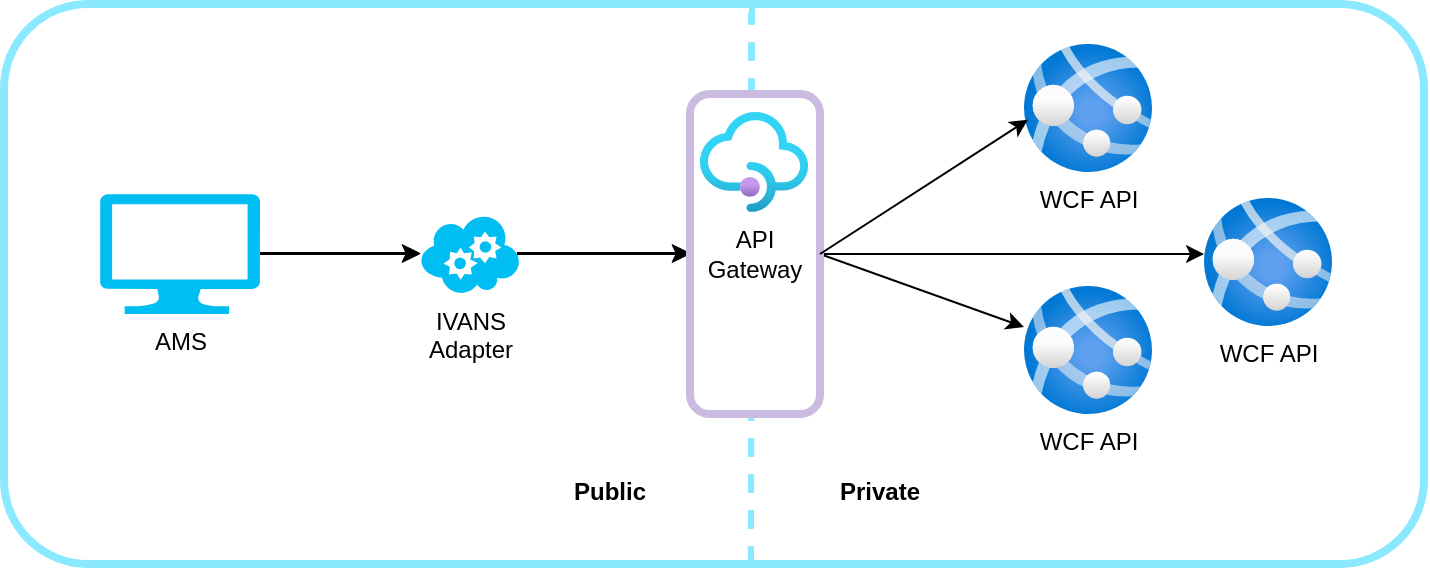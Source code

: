 <mxfile version="15.6.8" type="github">
  <diagram id="LkRK95agc2F9LykkVS8R" name="Page-1">
    <mxGraphModel dx="1106" dy="744" grid="1" gridSize="10" guides="1" tooltips="1" connect="1" arrows="1" fold="1" page="1" pageScale="1" pageWidth="850" pageHeight="1100" math="0" shadow="0">
      <root>
        <mxCell id="0" />
        <mxCell id="1" parent="0" />
        <mxCell id="IcFeiNLTWP4GP0-CxZ-s-37" value="" style="group" vertex="1" connectable="0" parent="1">
          <mxGeometry x="70" y="40" width="710" height="280" as="geometry" />
        </mxCell>
        <mxCell id="IcFeiNLTWP4GP0-CxZ-s-7" value="" style="rounded=1;whiteSpace=wrap;html=1;strokeColor=#8AE8FF;strokeWidth=4;" vertex="1" parent="IcFeiNLTWP4GP0-CxZ-s-37">
          <mxGeometry width="710" height="280" as="geometry" />
        </mxCell>
        <mxCell id="IcFeiNLTWP4GP0-CxZ-s-6" value="AMS" style="verticalLabelPosition=bottom;html=1;verticalAlign=top;align=center;strokeColor=none;fillColor=#00BEF2;shape=mxgraph.azure.computer;pointerEvents=1;" vertex="1" parent="IcFeiNLTWP4GP0-CxZ-s-37">
          <mxGeometry x="48" y="95" width="80" height="60" as="geometry" />
        </mxCell>
        <mxCell id="IcFeiNLTWP4GP0-CxZ-s-1" value="" style="aspect=fixed;html=1;points=[];align=center;image;fontSize=12;image=img/lib/azure2/app_services/API_Management_Services.svg;" vertex="1" parent="IcFeiNLTWP4GP0-CxZ-s-37">
          <mxGeometry x="349" y="95" width="54.17" height="50" as="geometry" />
        </mxCell>
        <mxCell id="IcFeiNLTWP4GP0-CxZ-s-3" value="IVANS&lt;br&gt;Adapter" style="verticalLabelPosition=bottom;html=1;verticalAlign=top;align=center;strokeColor=none;fillColor=#00BEF2;shape=mxgraph.azure.cloud_service;" vertex="1" parent="IcFeiNLTWP4GP0-CxZ-s-37">
          <mxGeometry x="208" y="105" width="50" height="40" as="geometry" />
        </mxCell>
        <mxCell id="IcFeiNLTWP4GP0-CxZ-s-14" value="" style="edgeStyle=orthogonalEdgeStyle;rounded=0;orthogonalLoop=1;jettySize=auto;html=1;" edge="1" parent="IcFeiNLTWP4GP0-CxZ-s-37" source="IcFeiNLTWP4GP0-CxZ-s-6" target="IcFeiNLTWP4GP0-CxZ-s-3">
          <mxGeometry relative="1" as="geometry" />
        </mxCell>
        <mxCell id="IcFeiNLTWP4GP0-CxZ-s-20" value="" style="endArrow=classic;html=1;rounded=0;exitX=0.97;exitY=0.5;exitDx=0;exitDy=0;exitPerimeter=0;entryX=0;entryY=0.5;entryDx=0;entryDy=0;" edge="1" parent="IcFeiNLTWP4GP0-CxZ-s-37" source="IcFeiNLTWP4GP0-CxZ-s-3" target="IcFeiNLTWP4GP0-CxZ-s-10">
          <mxGeometry width="50" height="50" relative="1" as="geometry">
            <mxPoint x="378" y="370" as="sourcePoint" />
            <mxPoint x="428" y="320" as="targetPoint" />
          </mxGeometry>
        </mxCell>
        <mxCell id="IcFeiNLTWP4GP0-CxZ-s-23" value="WCF API" style="aspect=fixed;html=1;points=[];align=center;image;fontSize=12;image=img/lib/azure2/app_services/App_Services.svg;" vertex="1" parent="IcFeiNLTWP4GP0-CxZ-s-37">
          <mxGeometry x="510" y="20" width="64" height="64" as="geometry" />
        </mxCell>
        <mxCell id="IcFeiNLTWP4GP0-CxZ-s-24" value="WCF API" style="aspect=fixed;html=1;points=[];align=center;image;fontSize=12;image=img/lib/azure2/app_services/App_Services.svg;" vertex="1" parent="IcFeiNLTWP4GP0-CxZ-s-37">
          <mxGeometry x="600" y="97" width="64" height="64" as="geometry" />
        </mxCell>
        <mxCell id="IcFeiNLTWP4GP0-CxZ-s-25" value="WCF API" style="aspect=fixed;html=1;points=[];align=center;image;fontSize=12;image=img/lib/azure2/app_services/App_Services.svg;" vertex="1" parent="IcFeiNLTWP4GP0-CxZ-s-37">
          <mxGeometry x="510" y="141" width="64" height="64" as="geometry" />
        </mxCell>
        <mxCell id="IcFeiNLTWP4GP0-CxZ-s-26" value="" style="endArrow=classic;html=1;rounded=0;exitX=1;exitY=0.5;exitDx=0;exitDy=0;fontColor=#8AE8FF;" edge="1" parent="IcFeiNLTWP4GP0-CxZ-s-37" source="IcFeiNLTWP4GP0-CxZ-s-10" target="IcFeiNLTWP4GP0-CxZ-s-25">
          <mxGeometry width="50" height="50" relative="1" as="geometry">
            <mxPoint x="418" y="135" as="sourcePoint" />
            <mxPoint x="521.984" y="67.824" as="targetPoint" />
          </mxGeometry>
        </mxCell>
        <mxCell id="IcFeiNLTWP4GP0-CxZ-s-27" value="" style="endArrow=classic;html=1;rounded=0;exitX=1;exitY=0.5;exitDx=0;exitDy=0;entryX=0;entryY=0.438;entryDx=0;entryDy=0;entryPerimeter=0;fontColor=#8AE8FF;" edge="1" parent="IcFeiNLTWP4GP0-CxZ-s-37" source="IcFeiNLTWP4GP0-CxZ-s-10" target="IcFeiNLTWP4GP0-CxZ-s-24">
          <mxGeometry width="50" height="50" relative="1" as="geometry">
            <mxPoint x="428" y="145" as="sourcePoint" />
            <mxPoint x="531.984" y="77.824" as="targetPoint" />
          </mxGeometry>
        </mxCell>
        <mxCell id="IcFeiNLTWP4GP0-CxZ-s-28" value="" style="edgeStyle=orthogonalEdgeStyle;rounded=0;orthogonalLoop=1;jettySize=auto;html=1;" edge="1" parent="IcFeiNLTWP4GP0-CxZ-s-37">
          <mxGeometry relative="1" as="geometry">
            <mxPoint x="128" y="124.5" as="sourcePoint" />
            <mxPoint x="208" y="124.5" as="targetPoint" />
          </mxGeometry>
        </mxCell>
        <mxCell id="IcFeiNLTWP4GP0-CxZ-s-29" value="" style="endArrow=classic;html=1;rounded=0;exitX=0.97;exitY=0.5;exitDx=0;exitDy=0;exitPerimeter=0;entryX=0;entryY=0.5;entryDx=0;entryDy=0;" edge="1" parent="IcFeiNLTWP4GP0-CxZ-s-37">
          <mxGeometry width="50" height="50" relative="1" as="geometry">
            <mxPoint x="256.5" y="124.5" as="sourcePoint" />
            <mxPoint x="343" y="124.5" as="targetPoint" />
          </mxGeometry>
        </mxCell>
        <mxCell id="IcFeiNLTWP4GP0-CxZ-s-30" value="" style="edgeStyle=orthogonalEdgeStyle;rounded=0;orthogonalLoop=1;jettySize=auto;html=1;fontColor=#8AE8FF;strokeWidth=0;" edge="1" parent="IcFeiNLTWP4GP0-CxZ-s-37">
          <mxGeometry relative="1" as="geometry">
            <mxPoint x="128" y="124.5" as="sourcePoint" />
            <mxPoint x="208" y="124.5" as="targetPoint" />
          </mxGeometry>
        </mxCell>
        <mxCell id="IcFeiNLTWP4GP0-CxZ-s-31" value="" style="endArrow=classic;html=1;rounded=0;exitX=0.97;exitY=0.5;exitDx=0;exitDy=0;exitPerimeter=0;entryX=0;entryY=0.5;entryDx=0;entryDy=0;fontColor=#8AE8FF;spacing=2;strokeWidth=0;" edge="1" parent="IcFeiNLTWP4GP0-CxZ-s-37">
          <mxGeometry width="50" height="50" relative="1" as="geometry">
            <mxPoint x="256.5" y="124.5" as="sourcePoint" />
            <mxPoint x="343" y="124.5" as="targetPoint" />
          </mxGeometry>
        </mxCell>
        <mxCell id="IcFeiNLTWP4GP0-CxZ-s-33" value="Public" style="text;html=1;strokeColor=none;fillColor=none;align=center;verticalAlign=middle;whiteSpace=wrap;rounded=0;fontColor=none;fontStyle=1" vertex="1" parent="IcFeiNLTWP4GP0-CxZ-s-37">
          <mxGeometry x="273" y="229" width="60" height="30" as="geometry" />
        </mxCell>
        <mxCell id="IcFeiNLTWP4GP0-CxZ-s-34" value="Private" style="text;html=1;strokeColor=none;fillColor=none;align=center;verticalAlign=middle;whiteSpace=wrap;rounded=0;fontColor=none;fontStyle=1" vertex="1" parent="IcFeiNLTWP4GP0-CxZ-s-37">
          <mxGeometry x="408" y="229" width="60" height="30" as="geometry" />
        </mxCell>
        <mxCell id="IcFeiNLTWP4GP0-CxZ-s-17" value="API&#xa;Gateway" style="group;verticalAlign=middle;strokeColor=none;" vertex="1" connectable="0" parent="IcFeiNLTWP4GP0-CxZ-s-37">
          <mxGeometry x="343" y="45" width="65" height="160" as="geometry" />
        </mxCell>
        <mxCell id="IcFeiNLTWP4GP0-CxZ-s-36" value="" style="endArrow=none;dashed=1;html=1;rounded=0;labelBorderColor=#8AE8FF;fontColor=none;strokeColor=#8AE8FF;strokeWidth=3;exitX=0.526;exitY=1.001;exitDx=0;exitDy=0;exitPerimeter=0;" edge="1" parent="IcFeiNLTWP4GP0-CxZ-s-17" source="IcFeiNLTWP4GP0-CxZ-s-7">
          <mxGeometry width="50" height="50" relative="1" as="geometry">
            <mxPoint x="443.46" y="320.28" as="sourcePoint" />
            <mxPoint x="31" y="-45" as="targetPoint" />
          </mxGeometry>
        </mxCell>
        <mxCell id="IcFeiNLTWP4GP0-CxZ-s-35" value="" style="endArrow=none;dashed=1;html=1;rounded=0;labelBorderColor=#8AE8FF;fontColor=none;strokeColor=#8AE8FF;strokeWidth=3;exitX=0.526;exitY=1.001;exitDx=0;exitDy=0;exitPerimeter=0;" edge="1" parent="IcFeiNLTWP4GP0-CxZ-s-17" source="IcFeiNLTWP4GP0-CxZ-s-7">
          <mxGeometry width="50" height="50" relative="1" as="geometry">
            <mxPoint x="443.46" y="320.28" as="sourcePoint" />
            <mxPoint x="31" y="-45" as="targetPoint" />
          </mxGeometry>
        </mxCell>
        <mxCell id="IcFeiNLTWP4GP0-CxZ-s-32" value="" style="endArrow=none;dashed=1;html=1;rounded=0;labelBorderColor=#8AE8FF;fontColor=none;strokeColor=#8AE8FF;strokeWidth=3;exitX=0.526;exitY=1.001;exitDx=0;exitDy=0;exitPerimeter=0;" edge="1" parent="IcFeiNLTWP4GP0-CxZ-s-17" source="IcFeiNLTWP4GP0-CxZ-s-7">
          <mxGeometry width="50" height="50" relative="1" as="geometry">
            <mxPoint x="31" y="179" as="sourcePoint" />
            <mxPoint x="30.5" y="-41" as="targetPoint" />
          </mxGeometry>
        </mxCell>
        <mxCell id="IcFeiNLTWP4GP0-CxZ-s-10" value="API&lt;br&gt;Gateway" style="rounded=1;whiteSpace=wrap;html=1;strokeWidth=4;strokeColor=#CBBBE0;" vertex="1" parent="IcFeiNLTWP4GP0-CxZ-s-17">
          <mxGeometry width="65" height="160" as="geometry" />
        </mxCell>
        <mxCell id="IcFeiNLTWP4GP0-CxZ-s-11" value="" style="aspect=fixed;html=1;points=[];align=center;image;fontSize=12;image=img/lib/azure2/app_services/API_Management_Services.svg;" vertex="1" parent="IcFeiNLTWP4GP0-CxZ-s-17">
          <mxGeometry x="4.91" y="9" width="54.17" height="50" as="geometry" />
        </mxCell>
        <mxCell id="IcFeiNLTWP4GP0-CxZ-s-21" value="" style="endArrow=classic;html=1;rounded=0;exitX=1;exitY=0.5;exitDx=0;exitDy=0;entryX=0.031;entryY=0.591;entryDx=0;entryDy=0;entryPerimeter=0;fontColor=#8AE8FF;labelBorderColor=default;" edge="1" parent="IcFeiNLTWP4GP0-CxZ-s-37" source="IcFeiNLTWP4GP0-CxZ-s-10" target="IcFeiNLTWP4GP0-CxZ-s-23">
          <mxGeometry width="50" height="50" relative="1" as="geometry">
            <mxPoint x="378" y="360" as="sourcePoint" />
            <mxPoint x="478.384" y="125.424" as="targetPoint" />
          </mxGeometry>
        </mxCell>
      </root>
    </mxGraphModel>
  </diagram>
</mxfile>
